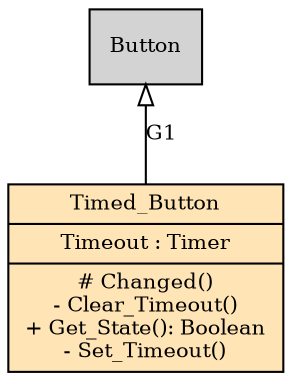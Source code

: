 digraph "Timed_Button.class" {
      graph [root=Timed_Button]
      edge [fontsize=10]
      node [shape=record, style=filled, fillcolor=lightgray, fontsize=10]

      
      Timed_Button [fillcolor=moccasin, URL="#Timed_Button", label="{Timed_Button|Timeout : Timer|# Changed()\n- Clear_Timeout()\n+ Get_State(): Boolean\n- Set_Timeout()}"]
Button [URL="#Button"]
Button -> Timed_Button [label="G1", dir=back, arrowhead=none, arrowtail=onormal, URL="#G1"]

      }
     